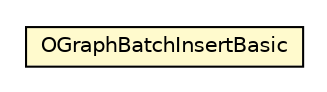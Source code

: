 #!/usr/local/bin/dot
#
# Class diagram 
# Generated by UMLGraph version R5_6-24-gf6e263 (http://www.umlgraph.org/)
#

digraph G {
	edge [fontname="Helvetica",fontsize=10,labelfontname="Helvetica",labelfontsize=10];
	node [fontname="Helvetica",fontsize=10,shape=plaintext];
	nodesep=0.25;
	ranksep=0.5;
	// com.orientechnologies.orient.graph.batch.OGraphBatchInsertBasic
	c1838927 [label=<<table title="com.orientechnologies.orient.graph.batch.OGraphBatchInsertBasic" border="0" cellborder="1" cellspacing="0" cellpadding="2" port="p" bgcolor="lemonChiffon" href="./OGraphBatchInsertBasic.html">
		<tr><td><table border="0" cellspacing="0" cellpadding="1">
<tr><td align="center" balign="center"> OGraphBatchInsertBasic </td></tr>
		</table></td></tr>
		</table>>, URL="./OGraphBatchInsertBasic.html", fontname="Helvetica", fontcolor="black", fontsize=10.0];
}

